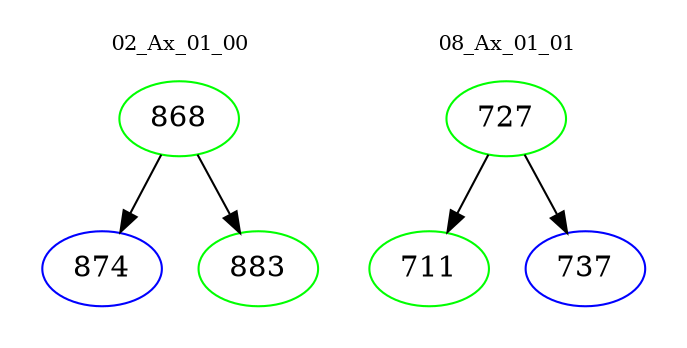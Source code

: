 digraph{
subgraph cluster_0 {
color = white
label = "02_Ax_01_00";
fontsize=10;
T0_868 [label="868", color="green"]
T0_868 -> T0_874 [color="black"]
T0_874 [label="874", color="blue"]
T0_868 -> T0_883 [color="black"]
T0_883 [label="883", color="green"]
}
subgraph cluster_1 {
color = white
label = "08_Ax_01_01";
fontsize=10;
T1_727 [label="727", color="green"]
T1_727 -> T1_711 [color="black"]
T1_711 [label="711", color="green"]
T1_727 -> T1_737 [color="black"]
T1_737 [label="737", color="blue"]
}
}

